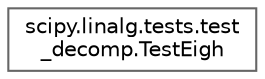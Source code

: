 digraph "Graphical Class Hierarchy"
{
 // LATEX_PDF_SIZE
  bgcolor="transparent";
  edge [fontname=Helvetica,fontsize=10,labelfontname=Helvetica,labelfontsize=10];
  node [fontname=Helvetica,fontsize=10,shape=box,height=0.2,width=0.4];
  rankdir="LR";
  Node0 [id="Node000000",label="scipy.linalg.tests.test\l_decomp.TestEigh",height=0.2,width=0.4,color="grey40", fillcolor="white", style="filled",URL="$de/d32/classscipy_1_1linalg_1_1tests_1_1test__decomp_1_1TestEigh.html",tooltip=" "];
}
